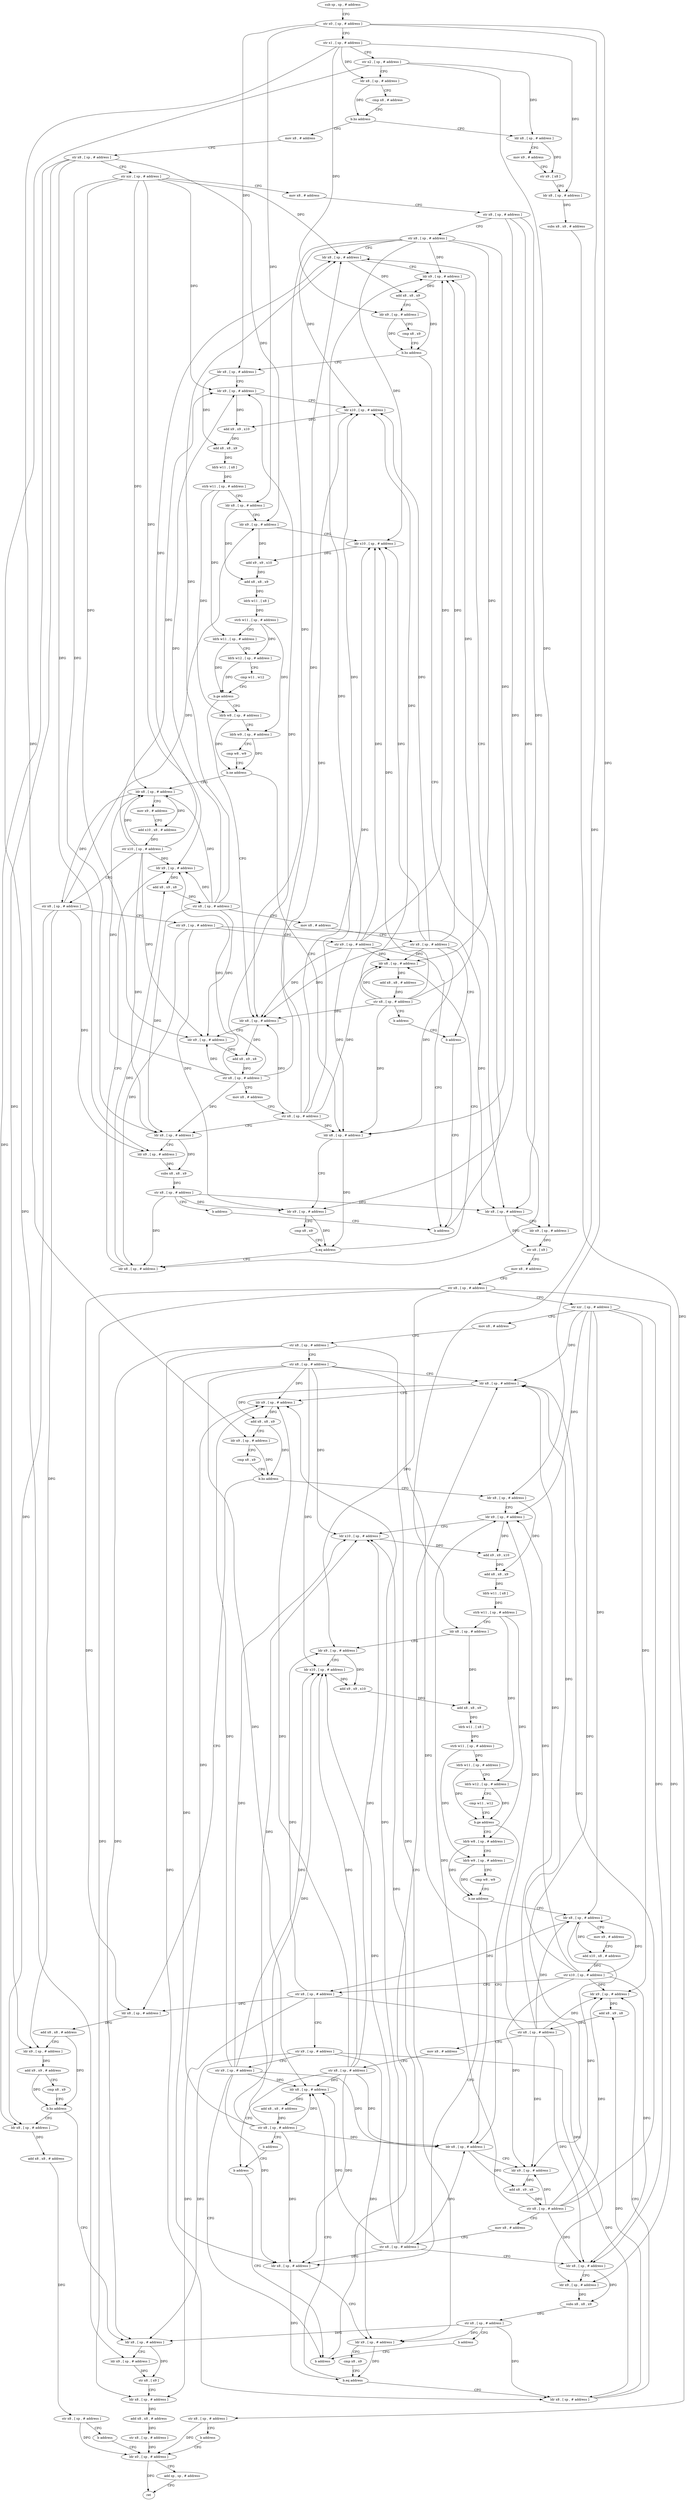 digraph "func" {
"4238640" [label = "sub sp , sp , # address" ]
"4238644" [label = "str x0 , [ sp , # address ]" ]
"4238648" [label = "str x1 , [ sp , # address ]" ]
"4238652" [label = "str x2 , [ sp , # address ]" ]
"4238656" [label = "ldr x8 , [ sp , # address ]" ]
"4238660" [label = "cmp x8 , # address" ]
"4238664" [label = "b.hs address" ]
"4238696" [label = "mov x8 , # address" ]
"4238668" [label = "ldr x8 , [ sp , # address ]" ]
"4238700" [label = "str x8 , [ sp , # address ]" ]
"4238704" [label = "str xzr , [ sp , # address ]" ]
"4238708" [label = "mov x8 , # address" ]
"4238712" [label = "str x8 , [ sp , # address ]" ]
"4238716" [label = "str x8 , [ sp , # address ]" ]
"4238720" [label = "ldr x8 , [ sp , # address ]" ]
"4238672" [label = "mov x9 , # address" ]
"4238676" [label = "str x9 , [ x8 ]" ]
"4238680" [label = "ldr x8 , [ sp , # address ]" ]
"4238684" [label = "subs x8 , x8 , # address" ]
"4238688" [label = "str x8 , [ sp , # address ]" ]
"4238692" [label = "b address" ]
"4239316" [label = "ldr x0 , [ sp , # address ]" ]
"4238968" [label = "ldr x8 , [ sp , # address ]" ]
"4238972" [label = "ldr x9 , [ sp , # address ]" ]
"4238976" [label = "str x8 , [ x9 ]" ]
"4238980" [label = "mov x8 , # address" ]
"4238984" [label = "str x8 , [ sp , # address ]" ]
"4238988" [label = "str xzr , [ sp , # address ]" ]
"4238992" [label = "mov x8 , # address" ]
"4238996" [label = "str x8 , [ sp , # address ]" ]
"4239000" [label = "str x8 , [ sp , # address ]" ]
"4239004" [label = "ldr x8 , [ sp , # address ]" ]
"4238744" [label = "ldr x8 , [ sp , # address ]" ]
"4238748" [label = "ldr x9 , [ sp , # address ]" ]
"4238752" [label = "ldr x10 , [ sp , # address ]" ]
"4238756" [label = "add x9 , x9 , x10" ]
"4238760" [label = "add x8 , x8 , x9" ]
"4238764" [label = "ldrb w11 , [ x8 ]" ]
"4238768" [label = "strb w11 , [ sp , # address ]" ]
"4238772" [label = "ldr x8 , [ sp , # address ]" ]
"4238776" [label = "ldr x9 , [ sp , # address ]" ]
"4238780" [label = "ldr x10 , [ sp , # address ]" ]
"4238784" [label = "add x9 , x9 , x10" ]
"4238788" [label = "add x8 , x8 , x9" ]
"4238792" [label = "ldrb w11 , [ x8 ]" ]
"4238796" [label = "strb w11 , [ sp , # address ]" ]
"4238800" [label = "ldrb w11 , [ sp , # address ]" ]
"4238804" [label = "ldrb w12 , [ sp , # address ]" ]
"4238808" [label = "cmp w11 , w12" ]
"4238812" [label = "b.ge address" ]
"4238860" [label = "ldrb w8 , [ sp , # address ]" ]
"4238816" [label = "ldr x8 , [ sp , # address ]" ]
"4239320" [label = "add sp , sp , # address" ]
"4239324" [label = "ret" ]
"4239252" [label = "ldr x8 , [ sp , # address ]" ]
"4239256" [label = "add x8 , x8 , # address" ]
"4239260" [label = "ldr x9 , [ sp , # address ]" ]
"4239264" [label = "add x9 , x9 , # address" ]
"4239268" [label = "cmp x8 , x9" ]
"4239272" [label = "b.hs address" ]
"4239292" [label = "ldr x8 , [ sp , # address ]" ]
"4239276" [label = "ldr x8 , [ sp , # address ]" ]
"4239028" [label = "ldr x8 , [ sp , # address ]" ]
"4239032" [label = "ldr x9 , [ sp , # address ]" ]
"4239036" [label = "ldr x10 , [ sp , # address ]" ]
"4239040" [label = "add x9 , x9 , x10" ]
"4239044" [label = "add x8 , x8 , x9" ]
"4239048" [label = "ldrb w11 , [ x8 ]" ]
"4239052" [label = "strb w11 , [ sp , # address ]" ]
"4239056" [label = "ldr x8 , [ sp , # address ]" ]
"4239060" [label = "ldr x9 , [ sp , # address ]" ]
"4239064" [label = "ldr x10 , [ sp , # address ]" ]
"4239068" [label = "add x9 , x9 , x10" ]
"4239072" [label = "add x8 , x8 , x9" ]
"4239076" [label = "ldrb w11 , [ x8 ]" ]
"4239080" [label = "strb w11 , [ sp , # address ]" ]
"4239084" [label = "ldrb w11 , [ sp , # address ]" ]
"4239088" [label = "ldrb w12 , [ sp , # address ]" ]
"4239092" [label = "cmp w11 , w12" ]
"4239096" [label = "b.ge address" ]
"4239144" [label = "ldrb w8 , [ sp , # address ]" ]
"4239100" [label = "ldr x8 , [ sp , # address ]" ]
"4238864" [label = "ldrb w9 , [ sp , # address ]" ]
"4238868" [label = "cmp w8 , w9" ]
"4238872" [label = "b.ne address" ]
"4238936" [label = "ldr x8 , [ sp , # address ]" ]
"4238876" [label = "ldr x8 , [ sp , # address ]" ]
"4238820" [label = "ldr x9 , [ sp , # address ]" ]
"4238824" [label = "add x8 , x9 , x8" ]
"4238828" [label = "str x8 , [ sp , # address ]" ]
"4238832" [label = "mov x8 , # address" ]
"4238836" [label = "str x8 , [ sp , # address ]" ]
"4238840" [label = "ldr x8 , [ sp , # address ]" ]
"4238844" [label = "ldr x9 , [ sp , # address ]" ]
"4238848" [label = "subs x8 , x8 , x9" ]
"4238852" [label = "str x8 , [ sp , # address ]" ]
"4238856" [label = "b address" ]
"4238964" [label = "b address" ]
"4239296" [label = "ldr x9 , [ sp , # address ]" ]
"4239300" [label = "str x8 , [ x9 ]" ]
"4239304" [label = "ldr x8 , [ sp , # address ]" ]
"4239308" [label = "add x8 , x8 , # address" ]
"4239312" [label = "str x8 , [ sp , # address ]" ]
"4239280" [label = "add x8 , x8 , # address" ]
"4239284" [label = "str x8 , [ sp , # address ]" ]
"4239288" [label = "b address" ]
"4239148" [label = "ldrb w9 , [ sp , # address ]" ]
"4239152" [label = "cmp w8 , w9" ]
"4239156" [label = "b.ne address" ]
"4239220" [label = "ldr x8 , [ sp , # address ]" ]
"4239160" [label = "ldr x8 , [ sp , # address ]" ]
"4239104" [label = "ldr x9 , [ sp , # address ]" ]
"4239108" [label = "add x8 , x9 , x8" ]
"4239112" [label = "str x8 , [ sp , # address ]" ]
"4239116" [label = "mov x8 , # address" ]
"4239120" [label = "str x8 , [ sp , # address ]" ]
"4239124" [label = "ldr x8 , [ sp , # address ]" ]
"4239128" [label = "ldr x9 , [ sp , # address ]" ]
"4239132" [label = "subs x8 , x8 , x9" ]
"4239136" [label = "str x8 , [ sp , # address ]" ]
"4239140" [label = "b address" ]
"4239248" [label = "b address" ]
"4238940" [label = "mov x9 , # address" ]
"4238944" [label = "add x10 , x8 , # address" ]
"4238948" [label = "str x10 , [ sp , # address ]" ]
"4238952" [label = "str x8 , [ sp , # address ]" ]
"4238956" [label = "str x9 , [ sp , # address ]" ]
"4238960" [label = "str x9 , [ sp , # address ]" ]
"4238880" [label = "ldr x9 , [ sp , # address ]" ]
"4238884" [label = "cmp x8 , x9" ]
"4238888" [label = "b.eq address" ]
"4238908" [label = "ldr x8 , [ sp , # address ]" ]
"4238892" [label = "ldr x8 , [ sp , # address ]" ]
"4239224" [label = "mov x9 , # address" ]
"4239228" [label = "add x10 , x8 , # address" ]
"4239232" [label = "str x10 , [ sp , # address ]" ]
"4239236" [label = "str x8 , [ sp , # address ]" ]
"4239240" [label = "str x9 , [ sp , # address ]" ]
"4239244" [label = "str x9 , [ sp , # address ]" ]
"4239164" [label = "ldr x9 , [ sp , # address ]" ]
"4239168" [label = "cmp x8 , x9" ]
"4239172" [label = "b.eq address" ]
"4239192" [label = "ldr x8 , [ sp , # address ]" ]
"4239176" [label = "ldr x8 , [ sp , # address ]" ]
"4238724" [label = "ldr x9 , [ sp , # address ]" ]
"4238728" [label = "add x8 , x8 , x9" ]
"4238732" [label = "ldr x9 , [ sp , # address ]" ]
"4238736" [label = "cmp x8 , x9" ]
"4238740" [label = "b.hs address" ]
"4238912" [label = "ldr x9 , [ sp , # address ]" ]
"4238916" [label = "add x8 , x9 , x8" ]
"4238920" [label = "str x8 , [ sp , # address ]" ]
"4238924" [label = "mov x8 , # address" ]
"4238928" [label = "str x8 , [ sp , # address ]" ]
"4238932" [label = "b address" ]
"4238896" [label = "add x8 , x8 , # address" ]
"4238900" [label = "str x8 , [ sp , # address ]" ]
"4238904" [label = "b address" ]
"4239008" [label = "ldr x9 , [ sp , # address ]" ]
"4239012" [label = "add x8 , x8 , x9" ]
"4239016" [label = "ldr x9 , [ sp , # address ]" ]
"4239020" [label = "cmp x8 , x9" ]
"4239024" [label = "b.hs address" ]
"4239196" [label = "ldr x9 , [ sp , # address ]" ]
"4239200" [label = "add x8 , x9 , x8" ]
"4239204" [label = "str x8 , [ sp , # address ]" ]
"4239208" [label = "mov x8 , # address" ]
"4239212" [label = "str x8 , [ sp , # address ]" ]
"4239216" [label = "b address" ]
"4239180" [label = "add x8 , x8 , # address" ]
"4239184" [label = "str x8 , [ sp , # address ]" ]
"4239188" [label = "b address" ]
"4238640" -> "4238644" [ label = "CFG" ]
"4238644" -> "4238648" [ label = "CFG" ]
"4238644" -> "4238744" [ label = "DFG" ]
"4238644" -> "4238772" [ label = "DFG" ]
"4238644" -> "4239028" [ label = "DFG" ]
"4238644" -> "4239056" [ label = "DFG" ]
"4238648" -> "4238652" [ label = "CFG" ]
"4238648" -> "4238656" [ label = "DFG" ]
"4238648" -> "4238680" [ label = "DFG" ]
"4238648" -> "4238732" [ label = "DFG" ]
"4238648" -> "4239016" [ label = "DFG" ]
"4238652" -> "4238656" [ label = "CFG" ]
"4238652" -> "4238668" [ label = "DFG" ]
"4238652" -> "4238972" [ label = "DFG" ]
"4238652" -> "4239296" [ label = "DFG" ]
"4238656" -> "4238660" [ label = "CFG" ]
"4238656" -> "4238664" [ label = "DFG" ]
"4238660" -> "4238664" [ label = "CFG" ]
"4238664" -> "4238696" [ label = "CFG" ]
"4238664" -> "4238668" [ label = "CFG" ]
"4238696" -> "4238700" [ label = "CFG" ]
"4238668" -> "4238672" [ label = "CFG" ]
"4238668" -> "4238676" [ label = "DFG" ]
"4238700" -> "4238704" [ label = "CFG" ]
"4238700" -> "4238776" [ label = "DFG" ]
"4238700" -> "4238844" [ label = "DFG" ]
"4238700" -> "4239260" [ label = "DFG" ]
"4238700" -> "4239276" [ label = "DFG" ]
"4238704" -> "4238708" [ label = "CFG" ]
"4238704" -> "4238720" [ label = "DFG" ]
"4238704" -> "4238748" [ label = "DFG" ]
"4238704" -> "4238820" [ label = "DFG" ]
"4238704" -> "4238840" [ label = "DFG" ]
"4238704" -> "4238936" [ label = "DFG" ]
"4238704" -> "4238912" [ label = "DFG" ]
"4238708" -> "4238712" [ label = "CFG" ]
"4238712" -> "4238716" [ label = "CFG" ]
"4238712" -> "4238968" [ label = "DFG" ]
"4238712" -> "4238880" [ label = "DFG" ]
"4238712" -> "4238908" [ label = "DFG" ]
"4238716" -> "4238720" [ label = "CFG" ]
"4238716" -> "4238724" [ label = "DFG" ]
"4238716" -> "4238752" [ label = "DFG" ]
"4238716" -> "4238780" [ label = "DFG" ]
"4238716" -> "4238816" [ label = "DFG" ]
"4238716" -> "4238876" [ label = "DFG" ]
"4238716" -> "4238892" [ label = "DFG" ]
"4238720" -> "4238724" [ label = "CFG" ]
"4238720" -> "4238728" [ label = "DFG" ]
"4238672" -> "4238676" [ label = "CFG" ]
"4238676" -> "4238680" [ label = "CFG" ]
"4238680" -> "4238684" [ label = "DFG" ]
"4238684" -> "4238688" [ label = "DFG" ]
"4238688" -> "4238692" [ label = "CFG" ]
"4238688" -> "4239316" [ label = "DFG" ]
"4238692" -> "4239316" [ label = "CFG" ]
"4239316" -> "4239320" [ label = "CFG" ]
"4239316" -> "4239324" [ label = "DFG" ]
"4238968" -> "4238972" [ label = "CFG" ]
"4238968" -> "4238976" [ label = "DFG" ]
"4238972" -> "4238976" [ label = "DFG" ]
"4238976" -> "4238980" [ label = "CFG" ]
"4238980" -> "4238984" [ label = "CFG" ]
"4238984" -> "4238988" [ label = "CFG" ]
"4238984" -> "4239252" [ label = "DFG" ]
"4238984" -> "4239060" [ label = "DFG" ]
"4238984" -> "4239304" [ label = "DFG" ]
"4238984" -> "4239128" [ label = "DFG" ]
"4238988" -> "4238992" [ label = "CFG" ]
"4238988" -> "4239004" [ label = "DFG" ]
"4238988" -> "4239032" [ label = "DFG" ]
"4238988" -> "4239104" [ label = "DFG" ]
"4238988" -> "4239124" [ label = "DFG" ]
"4238988" -> "4239220" [ label = "DFG" ]
"4238988" -> "4239196" [ label = "DFG" ]
"4238992" -> "4238996" [ label = "CFG" ]
"4238996" -> "4239000" [ label = "CFG" ]
"4238996" -> "4239292" [ label = "DFG" ]
"4238996" -> "4239164" [ label = "DFG" ]
"4238996" -> "4239192" [ label = "DFG" ]
"4239000" -> "4239004" [ label = "CFG" ]
"4239000" -> "4239008" [ label = "DFG" ]
"4239000" -> "4239036" [ label = "DFG" ]
"4239000" -> "4239064" [ label = "DFG" ]
"4239000" -> "4239100" [ label = "DFG" ]
"4239000" -> "4239160" [ label = "DFG" ]
"4239000" -> "4239176" [ label = "DFG" ]
"4239004" -> "4239008" [ label = "CFG" ]
"4239004" -> "4239012" [ label = "DFG" ]
"4238744" -> "4238748" [ label = "CFG" ]
"4238744" -> "4238760" [ label = "DFG" ]
"4238748" -> "4238752" [ label = "CFG" ]
"4238748" -> "4238756" [ label = "DFG" ]
"4238752" -> "4238756" [ label = "DFG" ]
"4238756" -> "4238760" [ label = "DFG" ]
"4238760" -> "4238764" [ label = "DFG" ]
"4238764" -> "4238768" [ label = "DFG" ]
"4238768" -> "4238772" [ label = "CFG" ]
"4238768" -> "4238800" [ label = "DFG" ]
"4238768" -> "4238860" [ label = "DFG" ]
"4238772" -> "4238776" [ label = "CFG" ]
"4238772" -> "4238788" [ label = "DFG" ]
"4238776" -> "4238780" [ label = "CFG" ]
"4238776" -> "4238784" [ label = "DFG" ]
"4238780" -> "4238784" [ label = "DFG" ]
"4238784" -> "4238788" [ label = "DFG" ]
"4238788" -> "4238792" [ label = "DFG" ]
"4238792" -> "4238796" [ label = "DFG" ]
"4238796" -> "4238800" [ label = "CFG" ]
"4238796" -> "4238804" [ label = "DFG" ]
"4238796" -> "4238864" [ label = "DFG" ]
"4238800" -> "4238804" [ label = "CFG" ]
"4238800" -> "4238812" [ label = "DFG" ]
"4238804" -> "4238808" [ label = "CFG" ]
"4238804" -> "4238812" [ label = "DFG" ]
"4238808" -> "4238812" [ label = "CFG" ]
"4238812" -> "4238860" [ label = "CFG" ]
"4238812" -> "4238816" [ label = "CFG" ]
"4238860" -> "4238864" [ label = "CFG" ]
"4238860" -> "4238872" [ label = "DFG" ]
"4238816" -> "4238820" [ label = "CFG" ]
"4238816" -> "4238824" [ label = "DFG" ]
"4239320" -> "4239324" [ label = "CFG" ]
"4239252" -> "4239256" [ label = "DFG" ]
"4239256" -> "4239260" [ label = "CFG" ]
"4239256" -> "4239272" [ label = "DFG" ]
"4239260" -> "4239264" [ label = "DFG" ]
"4239264" -> "4239268" [ label = "CFG" ]
"4239264" -> "4239272" [ label = "DFG" ]
"4239268" -> "4239272" [ label = "CFG" ]
"4239272" -> "4239292" [ label = "CFG" ]
"4239272" -> "4239276" [ label = "CFG" ]
"4239292" -> "4239296" [ label = "CFG" ]
"4239292" -> "4239300" [ label = "DFG" ]
"4239276" -> "4239280" [ label = "DFG" ]
"4239028" -> "4239032" [ label = "CFG" ]
"4239028" -> "4239044" [ label = "DFG" ]
"4239032" -> "4239036" [ label = "CFG" ]
"4239032" -> "4239040" [ label = "DFG" ]
"4239036" -> "4239040" [ label = "DFG" ]
"4239040" -> "4239044" [ label = "DFG" ]
"4239044" -> "4239048" [ label = "DFG" ]
"4239048" -> "4239052" [ label = "DFG" ]
"4239052" -> "4239056" [ label = "CFG" ]
"4239052" -> "4239088" [ label = "DFG" ]
"4239052" -> "4239144" [ label = "DFG" ]
"4239056" -> "4239060" [ label = "CFG" ]
"4239056" -> "4239072" [ label = "DFG" ]
"4239060" -> "4239064" [ label = "CFG" ]
"4239060" -> "4239068" [ label = "DFG" ]
"4239064" -> "4239068" [ label = "DFG" ]
"4239068" -> "4239072" [ label = "DFG" ]
"4239072" -> "4239076" [ label = "DFG" ]
"4239076" -> "4239080" [ label = "DFG" ]
"4239080" -> "4239084" [ label = "DFG" ]
"4239080" -> "4239148" [ label = "DFG" ]
"4239084" -> "4239088" [ label = "CFG" ]
"4239084" -> "4239096" [ label = "DFG" ]
"4239088" -> "4239092" [ label = "CFG" ]
"4239088" -> "4239096" [ label = "DFG" ]
"4239092" -> "4239096" [ label = "CFG" ]
"4239096" -> "4239144" [ label = "CFG" ]
"4239096" -> "4239100" [ label = "CFG" ]
"4239144" -> "4239148" [ label = "CFG" ]
"4239144" -> "4239156" [ label = "DFG" ]
"4239100" -> "4239104" [ label = "CFG" ]
"4239100" -> "4239108" [ label = "DFG" ]
"4238864" -> "4238868" [ label = "CFG" ]
"4238864" -> "4238872" [ label = "DFG" ]
"4238868" -> "4238872" [ label = "CFG" ]
"4238872" -> "4238936" [ label = "CFG" ]
"4238872" -> "4238876" [ label = "CFG" ]
"4238936" -> "4238940" [ label = "CFG" ]
"4238936" -> "4238944" [ label = "DFG" ]
"4238936" -> "4238952" [ label = "DFG" ]
"4238876" -> "4238880" [ label = "CFG" ]
"4238876" -> "4238888" [ label = "DFG" ]
"4238820" -> "4238824" [ label = "DFG" ]
"4238824" -> "4238828" [ label = "DFG" ]
"4238828" -> "4238832" [ label = "CFG" ]
"4238828" -> "4238720" [ label = "DFG" ]
"4238828" -> "4238748" [ label = "DFG" ]
"4238828" -> "4238820" [ label = "DFG" ]
"4238828" -> "4238840" [ label = "DFG" ]
"4238828" -> "4238936" [ label = "DFG" ]
"4238828" -> "4238912" [ label = "DFG" ]
"4238832" -> "4238836" [ label = "CFG" ]
"4238836" -> "4238840" [ label = "CFG" ]
"4238836" -> "4238724" [ label = "DFG" ]
"4238836" -> "4238752" [ label = "DFG" ]
"4238836" -> "4238780" [ label = "DFG" ]
"4238836" -> "4238816" [ label = "DFG" ]
"4238836" -> "4238876" [ label = "DFG" ]
"4238836" -> "4238892" [ label = "DFG" ]
"4238840" -> "4238844" [ label = "CFG" ]
"4238840" -> "4238848" [ label = "DFG" ]
"4238844" -> "4238848" [ label = "DFG" ]
"4238848" -> "4238852" [ label = "DFG" ]
"4238852" -> "4238856" [ label = "CFG" ]
"4238852" -> "4238968" [ label = "DFG" ]
"4238852" -> "4238880" [ label = "DFG" ]
"4238852" -> "4238908" [ label = "DFG" ]
"4238856" -> "4238964" [ label = "CFG" ]
"4238964" -> "4238720" [ label = "CFG" ]
"4239296" -> "4239300" [ label = "DFG" ]
"4239300" -> "4239304" [ label = "CFG" ]
"4239304" -> "4239308" [ label = "DFG" ]
"4239308" -> "4239312" [ label = "DFG" ]
"4239312" -> "4239316" [ label = "DFG" ]
"4239280" -> "4239284" [ label = "DFG" ]
"4239284" -> "4239288" [ label = "CFG" ]
"4239284" -> "4239316" [ label = "DFG" ]
"4239288" -> "4239316" [ label = "CFG" ]
"4239148" -> "4239152" [ label = "CFG" ]
"4239148" -> "4239156" [ label = "DFG" ]
"4239152" -> "4239156" [ label = "CFG" ]
"4239156" -> "4239220" [ label = "CFG" ]
"4239156" -> "4239160" [ label = "CFG" ]
"4239220" -> "4239224" [ label = "CFG" ]
"4239220" -> "4239228" [ label = "DFG" ]
"4239220" -> "4239236" [ label = "DFG" ]
"4239160" -> "4239164" [ label = "CFG" ]
"4239160" -> "4239172" [ label = "DFG" ]
"4239104" -> "4239108" [ label = "DFG" ]
"4239108" -> "4239112" [ label = "DFG" ]
"4239112" -> "4239116" [ label = "CFG" ]
"4239112" -> "4239004" [ label = "DFG" ]
"4239112" -> "4239032" [ label = "DFG" ]
"4239112" -> "4239104" [ label = "DFG" ]
"4239112" -> "4239124" [ label = "DFG" ]
"4239112" -> "4239220" [ label = "DFG" ]
"4239112" -> "4239196" [ label = "DFG" ]
"4239116" -> "4239120" [ label = "CFG" ]
"4239120" -> "4239124" [ label = "CFG" ]
"4239120" -> "4239008" [ label = "DFG" ]
"4239120" -> "4239036" [ label = "DFG" ]
"4239120" -> "4239064" [ label = "DFG" ]
"4239120" -> "4239100" [ label = "DFG" ]
"4239120" -> "4239160" [ label = "DFG" ]
"4239120" -> "4239176" [ label = "DFG" ]
"4239124" -> "4239128" [ label = "CFG" ]
"4239124" -> "4239132" [ label = "DFG" ]
"4239128" -> "4239132" [ label = "DFG" ]
"4239132" -> "4239136" [ label = "DFG" ]
"4239136" -> "4239140" [ label = "CFG" ]
"4239136" -> "4239292" [ label = "DFG" ]
"4239136" -> "4239164" [ label = "DFG" ]
"4239136" -> "4239192" [ label = "DFG" ]
"4239140" -> "4239248" [ label = "CFG" ]
"4239248" -> "4239004" [ label = "CFG" ]
"4238940" -> "4238944" [ label = "CFG" ]
"4238944" -> "4238948" [ label = "DFG" ]
"4238948" -> "4238952" [ label = "CFG" ]
"4238948" -> "4238720" [ label = "DFG" ]
"4238948" -> "4238748" [ label = "DFG" ]
"4238948" -> "4238820" [ label = "DFG" ]
"4238948" -> "4238840" [ label = "DFG" ]
"4238948" -> "4238936" [ label = "DFG" ]
"4238948" -> "4238912" [ label = "DFG" ]
"4238952" -> "4238956" [ label = "CFG" ]
"4238952" -> "4238776" [ label = "DFG" ]
"4238952" -> "4238844" [ label = "DFG" ]
"4238952" -> "4239260" [ label = "DFG" ]
"4238952" -> "4239276" [ label = "DFG" ]
"4238956" -> "4238960" [ label = "CFG" ]
"4238956" -> "4238968" [ label = "DFG" ]
"4238956" -> "4238880" [ label = "DFG" ]
"4238956" -> "4238908" [ label = "DFG" ]
"4238960" -> "4238964" [ label = "CFG" ]
"4238960" -> "4238724" [ label = "DFG" ]
"4238960" -> "4238752" [ label = "DFG" ]
"4238960" -> "4238780" [ label = "DFG" ]
"4238960" -> "4238816" [ label = "DFG" ]
"4238960" -> "4238876" [ label = "DFG" ]
"4238960" -> "4238892" [ label = "DFG" ]
"4238880" -> "4238884" [ label = "CFG" ]
"4238880" -> "4238888" [ label = "DFG" ]
"4238884" -> "4238888" [ label = "CFG" ]
"4238888" -> "4238908" [ label = "CFG" ]
"4238888" -> "4238892" [ label = "CFG" ]
"4238908" -> "4238912" [ label = "CFG" ]
"4238908" -> "4238916" [ label = "DFG" ]
"4238892" -> "4238896" [ label = "DFG" ]
"4239224" -> "4239228" [ label = "CFG" ]
"4239228" -> "4239232" [ label = "DFG" ]
"4239232" -> "4239236" [ label = "CFG" ]
"4239232" -> "4239004" [ label = "DFG" ]
"4239232" -> "4239032" [ label = "DFG" ]
"4239232" -> "4239104" [ label = "DFG" ]
"4239232" -> "4239124" [ label = "DFG" ]
"4239232" -> "4239220" [ label = "DFG" ]
"4239232" -> "4239196" [ label = "DFG" ]
"4239236" -> "4239240" [ label = "CFG" ]
"4239236" -> "4239252" [ label = "DFG" ]
"4239236" -> "4239060" [ label = "DFG" ]
"4239236" -> "4239304" [ label = "DFG" ]
"4239236" -> "4239128" [ label = "DFG" ]
"4239240" -> "4239244" [ label = "CFG" ]
"4239240" -> "4239292" [ label = "DFG" ]
"4239240" -> "4239164" [ label = "DFG" ]
"4239240" -> "4239192" [ label = "DFG" ]
"4239244" -> "4239248" [ label = "CFG" ]
"4239244" -> "4239008" [ label = "DFG" ]
"4239244" -> "4239036" [ label = "DFG" ]
"4239244" -> "4239064" [ label = "DFG" ]
"4239244" -> "4239100" [ label = "DFG" ]
"4239244" -> "4239160" [ label = "DFG" ]
"4239244" -> "4239176" [ label = "DFG" ]
"4239164" -> "4239168" [ label = "CFG" ]
"4239164" -> "4239172" [ label = "DFG" ]
"4239168" -> "4239172" [ label = "CFG" ]
"4239172" -> "4239192" [ label = "CFG" ]
"4239172" -> "4239176" [ label = "CFG" ]
"4239192" -> "4239196" [ label = "CFG" ]
"4239192" -> "4239200" [ label = "DFG" ]
"4239176" -> "4239180" [ label = "DFG" ]
"4238724" -> "4238728" [ label = "DFG" ]
"4238728" -> "4238732" [ label = "CFG" ]
"4238728" -> "4238740" [ label = "DFG" ]
"4238732" -> "4238736" [ label = "CFG" ]
"4238732" -> "4238740" [ label = "DFG" ]
"4238736" -> "4238740" [ label = "CFG" ]
"4238740" -> "4238968" [ label = "CFG" ]
"4238740" -> "4238744" [ label = "CFG" ]
"4238912" -> "4238916" [ label = "DFG" ]
"4238916" -> "4238920" [ label = "DFG" ]
"4238920" -> "4238924" [ label = "CFG" ]
"4238920" -> "4238720" [ label = "DFG" ]
"4238920" -> "4238748" [ label = "DFG" ]
"4238920" -> "4238820" [ label = "DFG" ]
"4238920" -> "4238840" [ label = "DFG" ]
"4238920" -> "4238936" [ label = "DFG" ]
"4238920" -> "4238912" [ label = "DFG" ]
"4238924" -> "4238928" [ label = "CFG" ]
"4238928" -> "4238932" [ label = "CFG" ]
"4238928" -> "4238724" [ label = "DFG" ]
"4238928" -> "4238752" [ label = "DFG" ]
"4238928" -> "4238780" [ label = "DFG" ]
"4238928" -> "4238816" [ label = "DFG" ]
"4238928" -> "4238876" [ label = "DFG" ]
"4238928" -> "4238892" [ label = "DFG" ]
"4238932" -> "4238964" [ label = "CFG" ]
"4238896" -> "4238900" [ label = "DFG" ]
"4238900" -> "4238904" [ label = "CFG" ]
"4238900" -> "4238724" [ label = "DFG" ]
"4238900" -> "4238752" [ label = "DFG" ]
"4238900" -> "4238780" [ label = "DFG" ]
"4238900" -> "4238816" [ label = "DFG" ]
"4238900" -> "4238876" [ label = "DFG" ]
"4238900" -> "4238892" [ label = "DFG" ]
"4238904" -> "4238932" [ label = "CFG" ]
"4239008" -> "4239012" [ label = "DFG" ]
"4239012" -> "4239016" [ label = "CFG" ]
"4239012" -> "4239024" [ label = "DFG" ]
"4239016" -> "4239020" [ label = "CFG" ]
"4239016" -> "4239024" [ label = "DFG" ]
"4239020" -> "4239024" [ label = "CFG" ]
"4239024" -> "4239252" [ label = "CFG" ]
"4239024" -> "4239028" [ label = "CFG" ]
"4239196" -> "4239200" [ label = "DFG" ]
"4239200" -> "4239204" [ label = "DFG" ]
"4239204" -> "4239208" [ label = "CFG" ]
"4239204" -> "4239004" [ label = "DFG" ]
"4239204" -> "4239032" [ label = "DFG" ]
"4239204" -> "4239104" [ label = "DFG" ]
"4239204" -> "4239124" [ label = "DFG" ]
"4239204" -> "4239220" [ label = "DFG" ]
"4239204" -> "4239196" [ label = "DFG" ]
"4239208" -> "4239212" [ label = "CFG" ]
"4239212" -> "4239216" [ label = "CFG" ]
"4239212" -> "4239008" [ label = "DFG" ]
"4239212" -> "4239036" [ label = "DFG" ]
"4239212" -> "4239064" [ label = "DFG" ]
"4239212" -> "4239100" [ label = "DFG" ]
"4239212" -> "4239160" [ label = "DFG" ]
"4239212" -> "4239176" [ label = "DFG" ]
"4239216" -> "4239248" [ label = "CFG" ]
"4239180" -> "4239184" [ label = "DFG" ]
"4239184" -> "4239188" [ label = "CFG" ]
"4239184" -> "4239008" [ label = "DFG" ]
"4239184" -> "4239036" [ label = "DFG" ]
"4239184" -> "4239064" [ label = "DFG" ]
"4239184" -> "4239100" [ label = "DFG" ]
"4239184" -> "4239160" [ label = "DFG" ]
"4239184" -> "4239176" [ label = "DFG" ]
"4239188" -> "4239216" [ label = "CFG" ]
}
